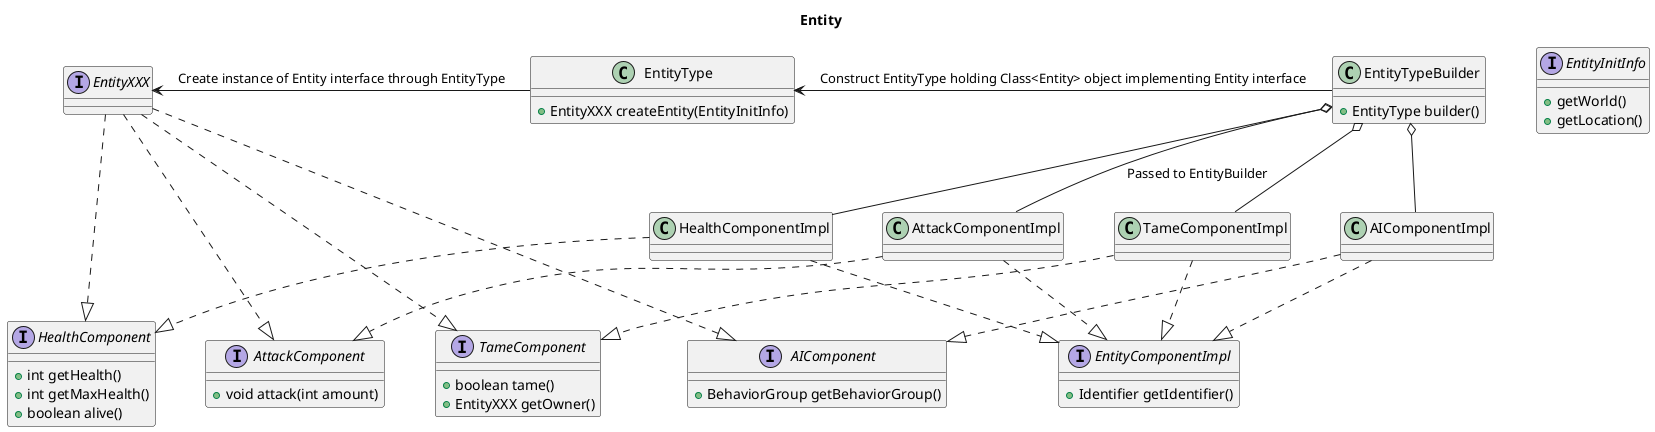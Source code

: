 @startuml
Title "Entity"

interface EntityComponentImpl {
    + Identifier getIdentifier()
}

interface HealthComponent {
    + int getHealth()
    + int getMaxHealth()
    + boolean alive()
}

interface AttackComponent {
    + void attack(int amount)
}

interface TameComponent {
    + boolean tame()
    + EntityXXX getOwner()
}

interface AIComponent {
    + BehaviorGroup getBehaviorGroup()
}

interface EntityInitInfo {
    + getWorld()
    + getLocation()
}

class HealthComponentImpl
class AttackComponentImpl
class TameComponentImpl
class AIComponentImpl

HealthComponentImpl ..|> HealthComponent
HealthComponentImpl ..|> EntityComponentImpl

AttackComponentImpl ..|> AttackComponent
AttackComponentImpl ..|> EntityComponentImpl

TameComponentImpl ..|> TameComponent
TameComponentImpl ..|> EntityComponentImpl

AIComponentImpl ..|> AIComponent
AIComponentImpl ..|> EntityComponentImpl

class EntityTypeBuilder {
    + EntityType builder()
}

interface EntityXXX
EntityXXX ..|> HealthComponent
EntityXXX ..|> AttackComponent
EntityXXX ..|> TameComponent
EntityXXX ..|> AIComponent

class EntityType {
    + EntityXXX createEntity(EntityInitInfo)
}

EntityTypeBuilder o-- HealthComponentImpl
EntityTypeBuilder o-- AttackComponentImpl : Passed to EntityBuilder
EntityTypeBuilder o-- TameComponentImpl
EntityTypeBuilder o-- AIComponentImpl

EntityType <- EntityTypeBuilder : Construct EntityType holding Class<Entity> object implementing Entity interface
EntityXXX <- EntityType : Create instance of Entity interface through EntityType

@enduml
